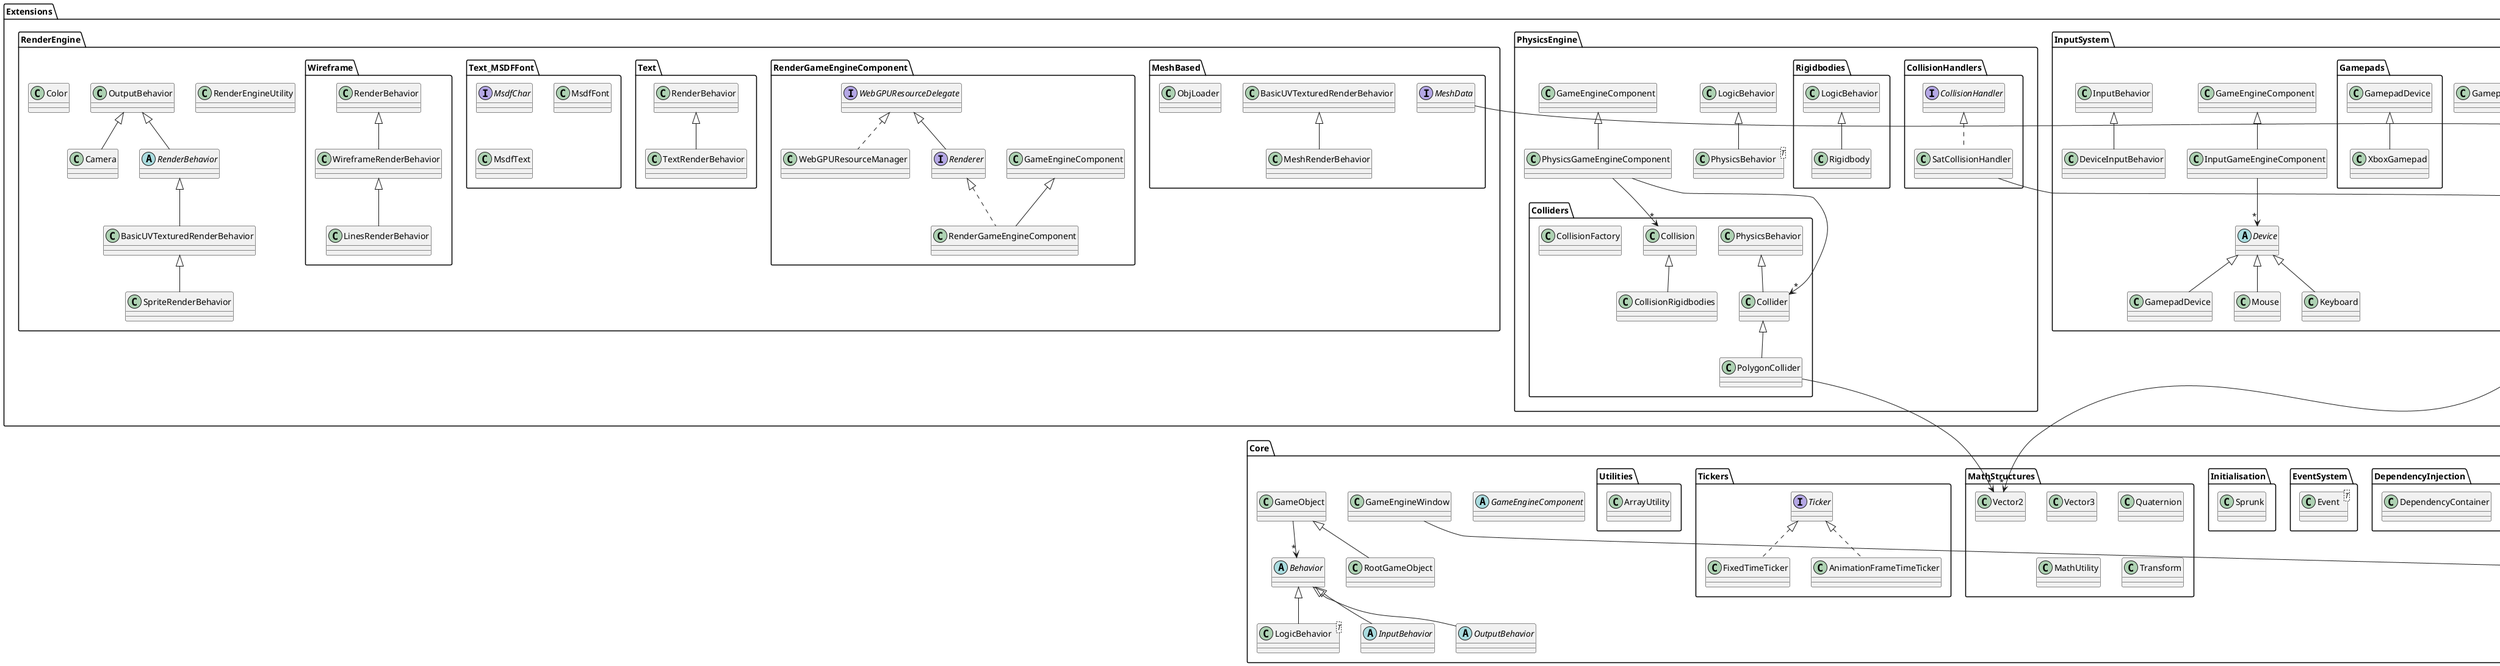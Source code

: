 @startuml
package Core {

abstract class GameEngineComponent {
}
class GameEngineWindow {
}
class RootGameObject extends GameObject {
}
class GameObject {
}
abstract class Behavior {
}
class LogicBehavior<T> extends Behavior {
}
abstract class InputBehavior extends Behavior {
}
abstract class OutputBehavior extends Behavior {
}

    package Caching {

class AsyncCache<T> {
}
class SyncCache<T> {
}

    }
    package DependencyInjection {

class DependencyContainer {
}

    }
    package EventSystem {

class Event<T> {
}

    }
    package Initialisation {

class Sprunk {
}

    }
    package MathStructures {

class Vector2 {
}
class Vector3 {
}
class Quaternion {
}
class MathUtility {
}
class Transform {
}

    }
    package Tickers {

interface Ticker {
}
class AnimationFrameTimeTicker implements Ticker {
}
class FixedTimeTicker implements Ticker {
}

    }
    package Utilities {

class ArrayUtility {
}

    }
}
package Extensions {
    package AudioEngine {

class AudioBehavior extends OutputBehavior {
}

    }
    package Debugger {

class DraggableElement {
}
class GameObjectDebugger {
}
class ResizableElement {
}

    }
    package InputSystem {

abstract class Device {
}
class GamepadDevice extends Device {
}
class GamepadManager {
}
class InputGameEngineComponent extends GameEngineComponent {
}
class Mouse extends Device {
}
class Keyboard extends Device {
}
class DeviceInputBehavior extends InputBehavior {
}

    }
    package InputSystem.Gamepads {

class XboxGamepad extends GamepadDevice {
}

    }
    package PhysicsEngine {

class PhysicsBehavior<T> extends LogicBehavior
class PhysicsGameEngineComponent extends GameEngineComponent {
}

    }
    package PhysicsEngine.Colliders {

class CollisionRigidbodies extends Collision {
}
class Collider extends PhysicsBehavior {
}
class CollisionFactory {
}
class PolygonCollider extends Collider {
}

    }
    package PhysicsEngine.CollisionHandlers {

interface CollisionHandler {
}
class SatCollisionHandler implements CollisionHandler {
}

    }
    package PhysicsEngine.Rigidbodies {

class Rigidbody extends LogicBehavior {
}

    }
    package RenderEngine {

class RenderEngineUtility {
}
class Camera extends OutputBehavior {
}
abstract class RenderBehavior extends OutputBehavior {
}
class BasicUVTexturedRenderBehavior extends RenderBehavior {
}
class Color {
}
class SpriteRenderBehavior extends BasicUVTexturedRenderBehavior

    }
    package RenderEngine.MeshBased {

interface MeshData {
}
class MeshRenderBehavior extends BasicUVTexturedRenderBehavior
class ObjLoader {
}

    }
    package RenderEngine.RenderGameEngineComponent {

interface WebGPUResourceDelegate {
}
class WebGPUResourceManager implements WebGPUResourceDelegate {
}
class RenderGameEngineComponent extends GameEngineComponent implements Renderer {
}
interface Renderer extends WebGPUResourceDelegate {
}

    }
    package RenderEngine.Text {

class TextRenderBehavior extends RenderBehavior {
}

    }
    package RenderEngine.Text_MSDFFont {

interface MsdfChar {
}
class MsdfFont {
}
class MsdfText {
}

    }
    package RenderEngine.Wireframe {

class WireframeRenderBehavior extends RenderBehavior {
}
class LinesRenderBehavior extends WireframeRenderBehavior

    }
}
GameEngineWindow --> "*" GameEngineComponent
GameObject --> "*" Behavior
GamepadManager --> "*" GamepadDevice
InputGameEngineComponent --> "*" Device
PolygonCollider --> "*" Vector2
SatCollisionHandler --> "*" Vector2
PhysicsGameEngineComponent --> "*" Collision
PhysicsGameEngineComponent --> "*" Collider
MeshData --> "*" Face
@enduml